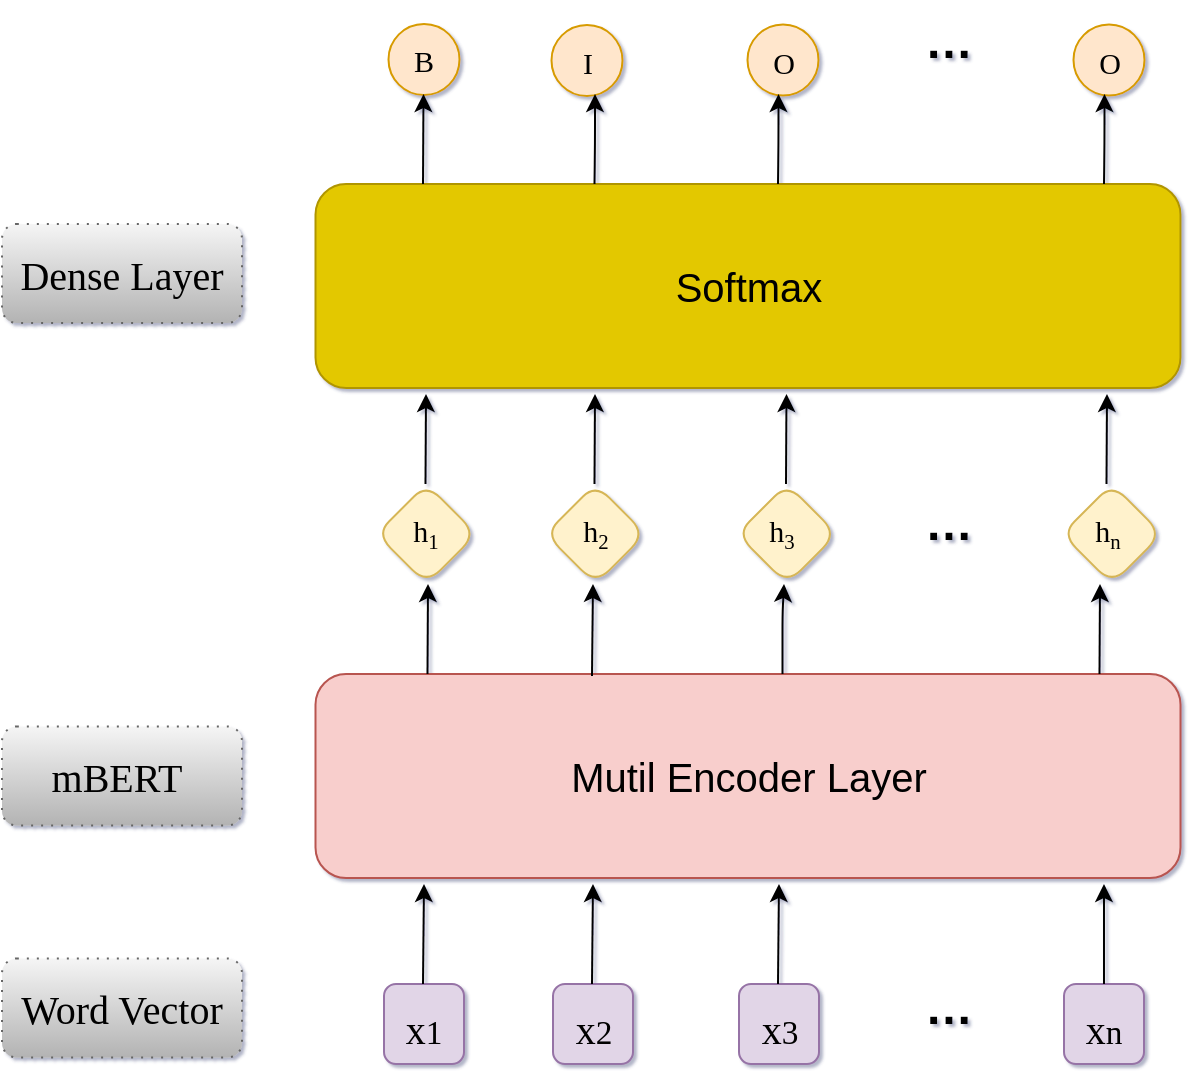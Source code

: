 <mxfile version="13.8.0" type="github">
  <diagram id="d2nmhAAWhssHAEg-v5hW" name="Page-1">
    <mxGraphModel dx="1422" dy="762" grid="1" gridSize="10" guides="1" tooltips="1" connect="1" arrows="1" fold="1" page="1" pageScale="1" pageWidth="650" pageHeight="660" background="none" math="0" shadow="1">
      <root>
        <mxCell id="0" />
        <mxCell id="1" parent="0" />
        <mxCell id="StD7FsYF_MnFXc-APEik-2" value="&lt;font style=&quot;font-size: 20px&quot;&gt;Mutil Encoder Layer&lt;/font&gt;" style="whiteSpace=wrap;html=1;fillColor=#f8cecc;strokeColor=#b85450;rounded=1;" parent="1" vertex="1">
          <mxGeometry x="165.75" y="365" width="432.5" height="102" as="geometry" />
        </mxCell>
        <mxCell id="StD7FsYF_MnFXc-APEik-35" value="" style="whiteSpace=wrap;html=1;aspect=fixed;labelBackgroundColor=none;fontFamily=Georgia;fontSize=20;fillColor=#e1d5e7;strokeColor=#9673a6;rounded=1;" parent="1" vertex="1">
          <mxGeometry x="200" y="520" width="40" height="40" as="geometry" />
        </mxCell>
        <mxCell id="StD7FsYF_MnFXc-APEik-36" value="&lt;sub&gt;&lt;span style=&quot;font-size: 20px&quot;&gt;x&lt;/span&gt;1&lt;/sub&gt;" style="text;html=1;strokeColor=none;fillColor=none;align=center;verticalAlign=middle;whiteSpace=wrap;labelBackgroundColor=none;fontFamily=Georgia;fontSize=20;rounded=1;" parent="1" vertex="1">
          <mxGeometry x="200" y="530" width="40" height="20" as="geometry" />
        </mxCell>
        <mxCell id="StD7FsYF_MnFXc-APEik-37" value="" style="whiteSpace=wrap;html=1;aspect=fixed;labelBackgroundColor=none;fontFamily=Georgia;fontSize=20;fillColor=#e1d5e7;strokeColor=#9673a6;rounded=1;" parent="1" vertex="1">
          <mxGeometry x="284.5" y="520" width="40" height="40" as="geometry" />
        </mxCell>
        <mxCell id="StD7FsYF_MnFXc-APEik-38" value="&lt;sub&gt;&lt;span style=&quot;font-size: 20px&quot;&gt;x&lt;/span&gt;&lt;span style=&quot;font-size: 16.667px&quot;&gt;2&lt;/span&gt;&lt;/sub&gt;" style="text;html=1;strokeColor=none;fillColor=none;align=center;verticalAlign=middle;whiteSpace=wrap;labelBackgroundColor=none;fontFamily=Georgia;fontSize=20;rounded=1;" parent="1" vertex="1">
          <mxGeometry x="284.5" y="530" width="40" height="20" as="geometry" />
        </mxCell>
        <mxCell id="StD7FsYF_MnFXc-APEik-39" value="" style="whiteSpace=wrap;html=1;aspect=fixed;labelBackgroundColor=none;fontFamily=Georgia;fontSize=20;fillColor=#e1d5e7;strokeColor=#9673a6;rounded=1;" parent="1" vertex="1">
          <mxGeometry x="377.5" y="520" width="40" height="40" as="geometry" />
        </mxCell>
        <mxCell id="StD7FsYF_MnFXc-APEik-40" value="&lt;sub&gt;&lt;span style=&quot;font-size: 20px&quot;&gt;x&lt;/span&gt;&lt;span style=&quot;font-size: 16.667px&quot;&gt;3&lt;/span&gt;&lt;/sub&gt;" style="text;html=1;strokeColor=none;fillColor=none;align=center;verticalAlign=middle;whiteSpace=wrap;labelBackgroundColor=none;fontFamily=Georgia;fontSize=20;rounded=1;" parent="1" vertex="1">
          <mxGeometry x="377.5" y="530" width="40" height="20" as="geometry" />
        </mxCell>
        <mxCell id="StD7FsYF_MnFXc-APEik-41" value="" style="whiteSpace=wrap;html=1;aspect=fixed;labelBackgroundColor=none;fontFamily=Georgia;fontSize=20;fillColor=#e1d5e7;strokeColor=#9673a6;rounded=1;" parent="1" vertex="1">
          <mxGeometry x="540" y="520" width="40" height="40" as="geometry" />
        </mxCell>
        <mxCell id="StD7FsYF_MnFXc-APEik-42" value="&lt;sub&gt;&lt;span style=&quot;font-size: 20px&quot;&gt;x&lt;/span&gt;&lt;span style=&quot;font-size: 16.667px&quot;&gt;n&lt;/span&gt;&lt;/sub&gt;" style="text;html=1;strokeColor=none;fillColor=none;align=center;verticalAlign=middle;whiteSpace=wrap;labelBackgroundColor=none;fontFamily=Georgia;fontSize=20;rounded=1;" parent="1" vertex="1">
          <mxGeometry x="540" y="530" width="40" height="20" as="geometry" />
        </mxCell>
        <mxCell id="StD7FsYF_MnFXc-APEik-43" value="…" style="text;strokeColor=none;fillColor=none;html=1;fontSize=24;fontStyle=1;verticalAlign=middle;align=center;labelBackgroundColor=none;rounded=1;" parent="1" vertex="1">
          <mxGeometry x="432" y="512" width="100" height="40" as="geometry" />
        </mxCell>
        <mxCell id="StD7FsYF_MnFXc-APEik-50" value="" style="rhombus;whiteSpace=wrap;html=1;labelBackgroundColor=none;fontFamily=Georgia;fontSize=15;fillColor=#fff2cc;strokeColor=#d6b656;rounded=1;" parent="1" vertex="1">
          <mxGeometry x="196.25" y="270" width="50" height="50" as="geometry" />
        </mxCell>
        <mxCell id="StD7FsYF_MnFXc-APEik-51" value="h&lt;span style=&quot;font-size: 12.5px&quot;&gt;&lt;sub&gt;1&lt;/sub&gt;&lt;/span&gt;" style="text;html=1;strokeColor=none;fillColor=none;align=center;verticalAlign=middle;whiteSpace=wrap;labelBackgroundColor=none;fontFamily=Georgia;fontSize=15;rounded=1;" parent="1" vertex="1">
          <mxGeometry x="201.25" y="285" width="40" height="20" as="geometry" />
        </mxCell>
        <mxCell id="StD7FsYF_MnFXc-APEik-63" value="" style="rhombus;whiteSpace=wrap;html=1;labelBackgroundColor=none;fontFamily=Georgia;fontSize=15;fillColor=#fff2cc;strokeColor=#d6b656;rounded=1;" parent="1" vertex="1">
          <mxGeometry x="280.75" y="270" width="50" height="50" as="geometry" />
        </mxCell>
        <mxCell id="StD7FsYF_MnFXc-APEik-64" value="h&lt;span style=&quot;font-size: 12.5px&quot;&gt;&lt;sub&gt;2&lt;/sub&gt;&lt;/span&gt;" style="text;html=1;strokeColor=none;fillColor=none;align=center;verticalAlign=middle;whiteSpace=wrap;labelBackgroundColor=none;fontFamily=Georgia;fontSize=15;rounded=1;" parent="1" vertex="1">
          <mxGeometry x="285.75" y="285" width="40" height="20" as="geometry" />
        </mxCell>
        <mxCell id="StD7FsYF_MnFXc-APEik-75" value="" style="rhombus;whiteSpace=wrap;html=1;labelBackgroundColor=none;fontFamily=Georgia;fontSize=15;fillColor=#fff2cc;strokeColor=#d6b656;rounded=1;" parent="1" vertex="1">
          <mxGeometry x="376.5" y="270" width="50" height="50" as="geometry" />
        </mxCell>
        <mxCell id="StD7FsYF_MnFXc-APEik-76" value="h&lt;span style=&quot;font-size: 12.5px&quot;&gt;&lt;sub&gt;3&lt;/sub&gt;&lt;/span&gt;" style="text;html=1;strokeColor=none;fillColor=none;align=center;verticalAlign=middle;whiteSpace=wrap;labelBackgroundColor=none;fontFamily=Georgia;fontSize=15;rounded=1;" parent="1" vertex="1">
          <mxGeometry x="378.75" y="285" width="40" height="20" as="geometry" />
        </mxCell>
        <mxCell id="StD7FsYF_MnFXc-APEik-86" value="" style="rhombus;whiteSpace=wrap;html=1;labelBackgroundColor=none;fontFamily=Georgia;fontSize=15;fillColor=#fff2cc;strokeColor=#d6b656;rounded=1;" parent="1" vertex="1">
          <mxGeometry x="539" y="270" width="50" height="50" as="geometry" />
        </mxCell>
        <mxCell id="StD7FsYF_MnFXc-APEik-87" value="h&lt;span style=&quot;font-size: 12.5px&quot;&gt;&lt;sub&gt;n&lt;/sub&gt;&lt;/span&gt;" style="text;html=1;strokeColor=none;fillColor=none;align=center;verticalAlign=middle;whiteSpace=wrap;labelBackgroundColor=none;fontFamily=Georgia;fontSize=15;rounded=1;" parent="1" vertex="1">
          <mxGeometry x="541.75" y="285" width="40" height="20" as="geometry" />
        </mxCell>
        <mxCell id="StD7FsYF_MnFXc-APEik-97" value="" style="ellipse;whiteSpace=wrap;html=1;aspect=fixed;labelBackgroundColor=none;fontFamily=Georgia;fontSize=15;fillColor=#ffe6cc;strokeColor=#d79b00;rounded=1;" parent="1" vertex="1">
          <mxGeometry x="202.25" y="40" width="35.5" height="35.5" as="geometry" />
        </mxCell>
        <mxCell id="StD7FsYF_MnFXc-APEik-98" value="B" style="text;html=1;strokeColor=none;fillColor=none;align=center;verticalAlign=middle;whiteSpace=wrap;labelBackgroundColor=none;fontFamily=Georgia;fontSize=15;rounded=1;" parent="1" vertex="1">
          <mxGeometry x="200" y="48.25" width="40" height="20" as="geometry" />
        </mxCell>
        <mxCell id="StD7FsYF_MnFXc-APEik-99" value="" style="ellipse;whiteSpace=wrap;html=1;aspect=fixed;labelBackgroundColor=none;fontFamily=Georgia;fontSize=15;fillColor=#ffe6cc;strokeColor=#d79b00;rounded=1;" parent="1" vertex="1">
          <mxGeometry x="283.75" y="40.5" width="35.5" height="35.5" as="geometry" />
        </mxCell>
        <mxCell id="StD7FsYF_MnFXc-APEik-100" value="I" style="text;html=1;strokeColor=none;fillColor=none;align=center;verticalAlign=middle;whiteSpace=wrap;labelBackgroundColor=none;fontFamily=Georgia;fontSize=15;rounded=1;" parent="1" vertex="1">
          <mxGeometry x="281.5" y="48.75" width="40" height="20" as="geometry" />
        </mxCell>
        <mxCell id="StD7FsYF_MnFXc-APEik-101" value="" style="ellipse;whiteSpace=wrap;html=1;aspect=fixed;labelBackgroundColor=none;fontFamily=Georgia;fontSize=15;fillColor=#ffe6cc;strokeColor=#d79b00;rounded=1;" parent="1" vertex="1">
          <mxGeometry x="381.75" y="40.25" width="35.5" height="35.5" as="geometry" />
        </mxCell>
        <mxCell id="StD7FsYF_MnFXc-APEik-102" value="O" style="text;html=1;strokeColor=none;fillColor=none;align=center;verticalAlign=middle;whiteSpace=wrap;labelBackgroundColor=none;fontFamily=Georgia;fontSize=15;rounded=1;" parent="1" vertex="1">
          <mxGeometry x="379.5" y="48.5" width="40" height="20" as="geometry" />
        </mxCell>
        <mxCell id="StD7FsYF_MnFXc-APEik-103" value="" style="ellipse;whiteSpace=wrap;html=1;aspect=fixed;labelBackgroundColor=none;fontFamily=Georgia;fontSize=15;fillColor=#ffe6cc;strokeColor=#d79b00;rounded=1;" parent="1" vertex="1">
          <mxGeometry x="544.75" y="40.25" width="35.5" height="35.5" as="geometry" />
        </mxCell>
        <mxCell id="StD7FsYF_MnFXc-APEik-104" value="O" style="text;html=1;strokeColor=none;fillColor=none;align=center;verticalAlign=middle;whiteSpace=wrap;labelBackgroundColor=none;fontFamily=Georgia;fontSize=15;rounded=1;" parent="1" vertex="1">
          <mxGeometry x="542.5" y="48.5" width="40" height="20" as="geometry" />
        </mxCell>
        <mxCell id="StD7FsYF_MnFXc-APEik-118" value="&lt;font style=&quot;font-size: 20px&quot;&gt;mBERT&amp;nbsp;&lt;/font&gt;" style="shape=ext;html=1;whiteSpace=wrap;dashed=1;dashPattern=1 4;labelBackgroundColor=none;fontFamily=Georgia;fontSize=15;fillColor=#f5f5f5;strokeColor=#666666;gradientColor=#b3b3b3;rounded=1;" parent="1" vertex="1">
          <mxGeometry x="9" y="391.25" width="120" height="49.5" as="geometry" />
        </mxCell>
        <mxCell id="StD7FsYF_MnFXc-APEik-124" value="&lt;font style=&quot;font-size: 20px&quot;&gt;Word Vector&lt;/font&gt;" style="shape=ext;html=1;whiteSpace=wrap;dashed=1;dashPattern=1 4;labelBackgroundColor=none;fontFamily=Georgia;fontSize=15;fillColor=#f5f5f5;strokeColor=#666666;gradientColor=#b3b3b3;rounded=1;" parent="1" vertex="1">
          <mxGeometry x="9" y="507.25" width="120" height="49.5" as="geometry" />
        </mxCell>
        <mxCell id="StD7FsYF_MnFXc-APEik-125" value="…" style="text;strokeColor=none;fillColor=none;html=1;fontSize=24;fontStyle=1;verticalAlign=middle;align=center;labelBackgroundColor=none;rounded=1;" parent="1" vertex="1">
          <mxGeometry x="432" y="28.75" width="100" height="40" as="geometry" />
        </mxCell>
        <mxCell id="3Tyvc8VEzAgCt4dRKK7D-1" value="…" style="text;strokeColor=none;fillColor=none;html=1;fontSize=24;fontStyle=1;verticalAlign=middle;align=center;labelBackgroundColor=none;rounded=1;" parent="1" vertex="1">
          <mxGeometry x="432" y="270" width="100" height="40" as="geometry" />
        </mxCell>
        <mxCell id="jiGHBDZR93LLw7lFKa7v-4" value="" style="endArrow=classic;html=1;" edge="1" parent="1">
          <mxGeometry width="50" height="50" relative="1" as="geometry">
            <mxPoint x="219.5" y="520" as="sourcePoint" />
            <mxPoint x="220" y="470" as="targetPoint" />
          </mxGeometry>
        </mxCell>
        <mxCell id="jiGHBDZR93LLw7lFKa7v-5" value="" style="endArrow=classic;html=1;entryX=0.126;entryY=0.98;entryDx=0;entryDy=0;entryPerimeter=0;" edge="1" parent="1">
          <mxGeometry width="50" height="50" relative="1" as="geometry">
            <mxPoint x="304" y="520" as="sourcePoint" />
            <mxPoint x="304.495" y="470.0" as="targetPoint" />
          </mxGeometry>
        </mxCell>
        <mxCell id="jiGHBDZR93LLw7lFKa7v-6" value="" style="endArrow=classic;html=1;entryX=0.126;entryY=0.98;entryDx=0;entryDy=0;entryPerimeter=0;" edge="1" parent="1">
          <mxGeometry width="50" height="50" relative="1" as="geometry">
            <mxPoint x="397" y="520" as="sourcePoint" />
            <mxPoint x="397.495" y="470" as="targetPoint" />
          </mxGeometry>
        </mxCell>
        <mxCell id="jiGHBDZR93LLw7lFKa7v-7" value="" style="endArrow=classic;html=1;entryX=0.126;entryY=0.98;entryDx=0;entryDy=0;entryPerimeter=0;" edge="1" parent="1">
          <mxGeometry width="50" height="50" relative="1" as="geometry">
            <mxPoint x="560" y="520" as="sourcePoint" />
            <mxPoint x="559.995" y="470" as="targetPoint" />
          </mxGeometry>
        </mxCell>
        <mxCell id="jiGHBDZR93LLw7lFKa7v-8" value="" style="endArrow=classic;html=1;" edge="1" parent="1">
          <mxGeometry width="50" height="50" relative="1" as="geometry">
            <mxPoint x="221.75" y="365" as="sourcePoint" />
            <mxPoint x="222" y="320" as="targetPoint" />
          </mxGeometry>
        </mxCell>
        <mxCell id="jiGHBDZR93LLw7lFKa7v-10" value="" style="endArrow=classic;html=1;entryX=0.126;entryY=0.98;entryDx=0;entryDy=0;entryPerimeter=0;" edge="1" parent="1">
          <mxGeometry width="50" height="50" relative="1" as="geometry">
            <mxPoint x="304" y="366" as="sourcePoint" />
            <mxPoint x="304.495" y="320.0" as="targetPoint" />
          </mxGeometry>
        </mxCell>
        <mxCell id="jiGHBDZR93LLw7lFKa7v-11" value="" style="endArrow=classic;html=1;" edge="1" parent="1">
          <mxGeometry width="50" height="50" relative="1" as="geometry">
            <mxPoint x="399.25" y="365.04" as="sourcePoint" />
            <mxPoint x="400" y="320" as="targetPoint" />
            <Array as="points">
              <mxPoint x="399.25" y="335.04" />
            </Array>
          </mxGeometry>
        </mxCell>
        <mxCell id="jiGHBDZR93LLw7lFKa7v-12" value="" style="endArrow=classic;html=1;" edge="1" parent="1">
          <mxGeometry width="50" height="50" relative="1" as="geometry">
            <mxPoint x="557.75" y="365.04" as="sourcePoint" />
            <mxPoint x="558" y="320" as="targetPoint" />
          </mxGeometry>
        </mxCell>
        <mxCell id="jiGHBDZR93LLw7lFKa7v-13" value="&lt;font color=&quot;#000000&quot; style=&quot;font-size: 20px&quot;&gt;Softmax&lt;/font&gt;" style="whiteSpace=wrap;html=1;fillColor=#e3c800;strokeColor=#B09500;fontColor=#ffffff;rounded=1;" vertex="1" parent="1">
          <mxGeometry x="165.75" y="120" width="432.5" height="102" as="geometry" />
        </mxCell>
        <mxCell id="jiGHBDZR93LLw7lFKa7v-15" value="&lt;font style=&quot;font-size: 20px&quot;&gt;Dense Layer&lt;/font&gt;" style="shape=ext;html=1;whiteSpace=wrap;dashed=1;dashPattern=1 4;labelBackgroundColor=none;fontFamily=Georgia;fontSize=15;fillColor=#f5f5f5;strokeColor=#666666;gradientColor=#b3b3b3;rounded=1;" vertex="1" parent="1">
          <mxGeometry x="9" y="140" width="120" height="49.5" as="geometry" />
        </mxCell>
        <mxCell id="jiGHBDZR93LLw7lFKa7v-22" value="" style="endArrow=classic;html=1;" edge="1" parent="1">
          <mxGeometry width="50" height="50" relative="1" as="geometry">
            <mxPoint x="220.75" y="270" as="sourcePoint" />
            <mxPoint x="221" y="225" as="targetPoint" />
          </mxGeometry>
        </mxCell>
        <mxCell id="jiGHBDZR93LLw7lFKa7v-23" value="" style="endArrow=classic;html=1;" edge="1" parent="1">
          <mxGeometry width="50" height="50" relative="1" as="geometry">
            <mxPoint x="305.25" y="270" as="sourcePoint" />
            <mxPoint x="305.5" y="225" as="targetPoint" />
          </mxGeometry>
        </mxCell>
        <mxCell id="jiGHBDZR93LLw7lFKa7v-24" value="" style="endArrow=classic;html=1;" edge="1" parent="1">
          <mxGeometry width="50" height="50" relative="1" as="geometry">
            <mxPoint x="401" y="270" as="sourcePoint" />
            <mxPoint x="401.25" y="225" as="targetPoint" />
          </mxGeometry>
        </mxCell>
        <mxCell id="jiGHBDZR93LLw7lFKa7v-25" value="" style="endArrow=classic;html=1;" edge="1" parent="1">
          <mxGeometry width="50" height="50" relative="1" as="geometry">
            <mxPoint x="561.25" y="270" as="sourcePoint" />
            <mxPoint x="561.5" y="225" as="targetPoint" />
          </mxGeometry>
        </mxCell>
        <mxCell id="jiGHBDZR93LLw7lFKa7v-27" value="" style="endArrow=classic;html=1;" edge="1" parent="1">
          <mxGeometry width="50" height="50" relative="1" as="geometry">
            <mxPoint x="219.5" y="120" as="sourcePoint" />
            <mxPoint x="219.75" y="75" as="targetPoint" />
          </mxGeometry>
        </mxCell>
        <mxCell id="jiGHBDZR93LLw7lFKa7v-28" value="" style="endArrow=classic;html=1;" edge="1" parent="1">
          <mxGeometry width="50" height="50" relative="1" as="geometry">
            <mxPoint x="305.25" y="120" as="sourcePoint" />
            <mxPoint x="305.5" y="75" as="targetPoint" />
            <Array as="points">
              <mxPoint x="305.5" y="100" />
            </Array>
          </mxGeometry>
        </mxCell>
        <mxCell id="jiGHBDZR93LLw7lFKa7v-29" value="" style="endArrow=classic;html=1;" edge="1" parent="1">
          <mxGeometry width="50" height="50" relative="1" as="geometry">
            <mxPoint x="397" y="120" as="sourcePoint" />
            <mxPoint x="397.25" y="75" as="targetPoint" />
            <Array as="points">
              <mxPoint x="397.25" y="100" />
            </Array>
          </mxGeometry>
        </mxCell>
        <mxCell id="jiGHBDZR93LLw7lFKa7v-30" value="" style="endArrow=classic;html=1;" edge="1" parent="1">
          <mxGeometry width="50" height="50" relative="1" as="geometry">
            <mxPoint x="560" y="120" as="sourcePoint" />
            <mxPoint x="560.25" y="75" as="targetPoint" />
            <Array as="points">
              <mxPoint x="560.25" y="100" />
            </Array>
          </mxGeometry>
        </mxCell>
      </root>
    </mxGraphModel>
  </diagram>
</mxfile>
